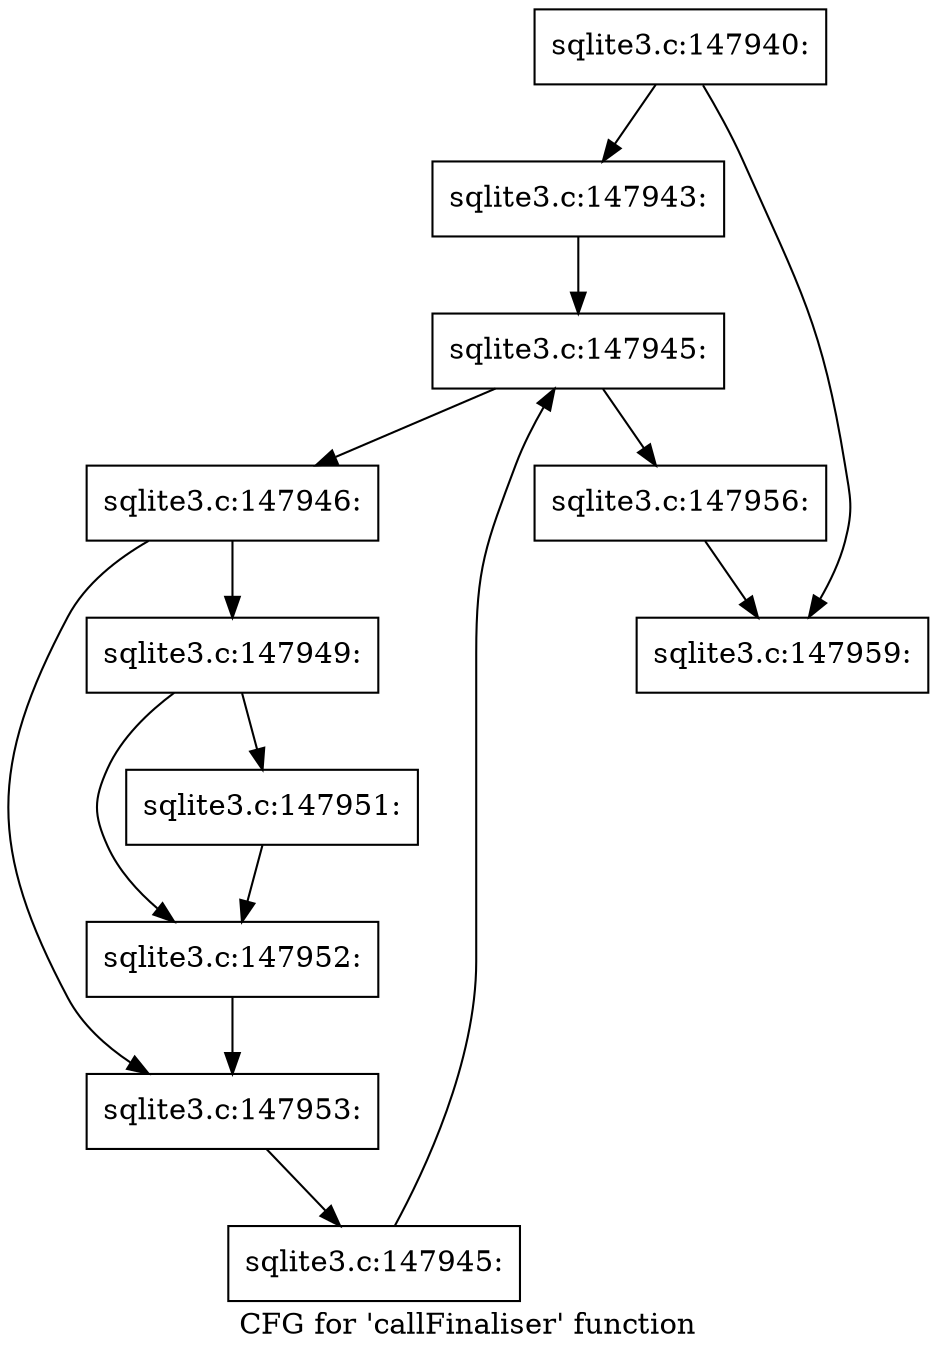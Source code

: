 digraph "CFG for 'callFinaliser' function" {
	label="CFG for 'callFinaliser' function";

	Node0x55c0f7a4f010 [shape=record,label="{sqlite3.c:147940:}"];
	Node0x55c0f7a4f010 -> Node0x55c0f7a55840;
	Node0x55c0f7a4f010 -> Node0x55c0f7a55e70;
	Node0x55c0f7a55840 [shape=record,label="{sqlite3.c:147943:}"];
	Node0x55c0f7a55840 -> Node0x55c0f7a57530;
	Node0x55c0f7a57530 [shape=record,label="{sqlite3.c:147945:}"];
	Node0x55c0f7a57530 -> Node0x55c0f7a57750;
	Node0x55c0f7a57530 -> Node0x55c0f7a57380;
	Node0x55c0f7a57750 [shape=record,label="{sqlite3.c:147946:}"];
	Node0x55c0f7a57750 -> Node0x55c0f7a58880;
	Node0x55c0f7a57750 -> Node0x55c0f7a588d0;
	Node0x55c0f7a58880 [shape=record,label="{sqlite3.c:147949:}"];
	Node0x55c0f7a58880 -> Node0x55c0f7a595f0;
	Node0x55c0f7a58880 -> Node0x55c0f7a59640;
	Node0x55c0f7a595f0 [shape=record,label="{sqlite3.c:147951:}"];
	Node0x55c0f7a595f0 -> Node0x55c0f7a59640;
	Node0x55c0f7a59640 [shape=record,label="{sqlite3.c:147952:}"];
	Node0x55c0f7a59640 -> Node0x55c0f7a588d0;
	Node0x55c0f7a588d0 [shape=record,label="{sqlite3.c:147953:}"];
	Node0x55c0f7a588d0 -> Node0x55c0f7a576c0;
	Node0x55c0f7a576c0 [shape=record,label="{sqlite3.c:147945:}"];
	Node0x55c0f7a576c0 -> Node0x55c0f7a57530;
	Node0x55c0f7a57380 [shape=record,label="{sqlite3.c:147956:}"];
	Node0x55c0f7a57380 -> Node0x55c0f7a55e70;
	Node0x55c0f7a55e70 [shape=record,label="{sqlite3.c:147959:}"];
}
